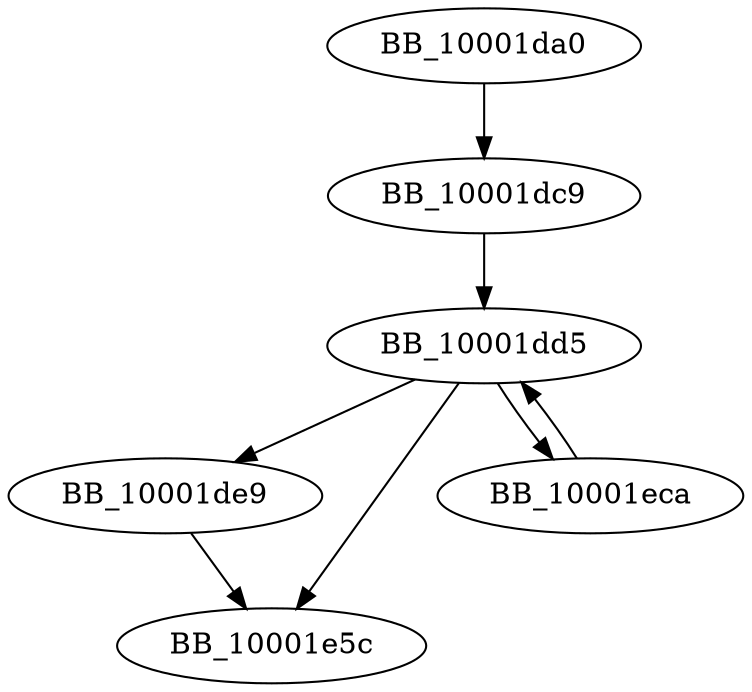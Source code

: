 DiGraph sub_10001DA0{
BB_10001da0->BB_10001dc9
BB_10001dc9->BB_10001dd5
BB_10001dd5->BB_10001de9
BB_10001dd5->BB_10001e5c
BB_10001dd5->BB_10001eca
BB_10001de9->BB_10001e5c
BB_10001eca->BB_10001dd5
}
